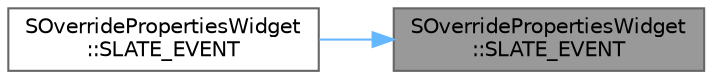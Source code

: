 digraph "SOverridePropertiesWidget::SLATE_EVENT"
{
 // INTERACTIVE_SVG=YES
 // LATEX_PDF_SIZE
  bgcolor="transparent";
  edge [fontname=Helvetica,fontsize=10,labelfontname=Helvetica,labelfontsize=10];
  node [fontname=Helvetica,fontsize=10,shape=box,height=0.2,width=0.4];
  rankdir="RL";
  Node1 [id="Node000001",label="SOverridePropertiesWidget\l::SLATE_EVENT",height=0.2,width=0.4,color="gray40", fillcolor="grey60", style="filled", fontcolor="black",tooltip=" "];
  Node1 -> Node2 [id="edge1_Node000001_Node000002",dir="back",color="steelblue1",style="solid",tooltip=" "];
  Node2 [id="Node000002",label="SOverridePropertiesWidget\l::SLATE_EVENT",height=0.2,width=0.4,color="grey40", fillcolor="white", style="filled",URL="$d5/ddc/classSOverridePropertiesWidget.html#a1b4a2cafdc0443149a44fc8dd7797ec7",tooltip=" "];
}
